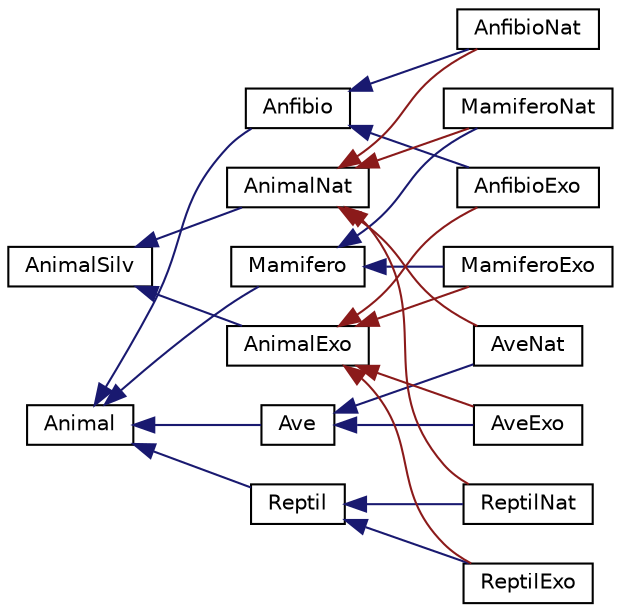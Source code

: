 digraph "Gráfico de Hierarquia de Classes"
{
  edge [fontname="Helvetica",fontsize="10",labelfontname="Helvetica",labelfontsize="10"];
  node [fontname="Helvetica",fontsize="10",shape=record];
  rankdir="LR";
  Node15 [label="Animal",height=0.2,width=0.4,color="black", fillcolor="white", style="filled",URL="$class_animal.html",tooltip="Classe base para todos os grupos de animais. "];
  Node15 -> Node16 [dir="back",color="midnightblue",fontsize="10",style="solid",fontname="Helvetica"];
  Node16 [label="Anfibio",height=0.2,width=0.4,color="black", fillcolor="white", style="filled",URL="$class_anfibio.html"];
  Node16 -> Node2 [dir="back",color="midnightblue",fontsize="10",style="solid",fontname="Helvetica"];
  Node2 [label="AnfibioExo",height=0.2,width=0.4,color="black", fillcolor="white", style="filled",URL="$class_anfibio_exo.html"];
  Node16 -> Node7 [dir="back",color="midnightblue",fontsize="10",style="solid",fontname="Helvetica"];
  Node7 [label="AnfibioNat",height=0.2,width=0.4,color="black", fillcolor="white", style="filled",URL="$class_anfibio_nat.html"];
  Node15 -> Node17 [dir="back",color="midnightblue",fontsize="10",style="solid",fontname="Helvetica"];
  Node17 [label="Ave",height=0.2,width=0.4,color="black", fillcolor="white", style="filled",URL="$class_ave.html"];
  Node17 -> Node3 [dir="back",color="midnightblue",fontsize="10",style="solid",fontname="Helvetica"];
  Node3 [label="AveExo",height=0.2,width=0.4,color="black", fillcolor="white", style="filled",URL="$class_ave_exo.html"];
  Node17 -> Node8 [dir="back",color="midnightblue",fontsize="10",style="solid",fontname="Helvetica"];
  Node8 [label="AveNat",height=0.2,width=0.4,color="black", fillcolor="white", style="filled",URL="$class_ave_nat.html"];
  Node15 -> Node18 [dir="back",color="midnightblue",fontsize="10",style="solid",fontname="Helvetica"];
  Node18 [label="Mamifero",height=0.2,width=0.4,color="black", fillcolor="white", style="filled",URL="$class_mamifero.html"];
  Node18 -> Node4 [dir="back",color="midnightblue",fontsize="10",style="solid",fontname="Helvetica"];
  Node4 [label="MamiferoExo",height=0.2,width=0.4,color="black", fillcolor="white", style="filled",URL="$class_mamifero_exo.html"];
  Node18 -> Node9 [dir="back",color="midnightblue",fontsize="10",style="solid",fontname="Helvetica"];
  Node9 [label="MamiferoNat",height=0.2,width=0.4,color="black", fillcolor="white", style="filled",URL="$class_mamifero_nat.html"];
  Node15 -> Node19 [dir="back",color="midnightblue",fontsize="10",style="solid",fontname="Helvetica"];
  Node19 [label="Reptil",height=0.2,width=0.4,color="black", fillcolor="white", style="filled",URL="$class_reptil.html"];
  Node19 -> Node5 [dir="back",color="midnightblue",fontsize="10",style="solid",fontname="Helvetica"];
  Node5 [label="ReptilExo",height=0.2,width=0.4,color="black", fillcolor="white", style="filled",URL="$class_reptil_exo.html"];
  Node19 -> Node10 [dir="back",color="midnightblue",fontsize="10",style="solid",fontname="Helvetica"];
  Node10 [label="ReptilNat",height=0.2,width=0.4,color="black", fillcolor="white", style="filled",URL="$class_reptil_nat.html"];
  Node0 [label="AnimalSilv",height=0.2,width=0.4,color="black", fillcolor="white", style="filled",URL="$class_animal_silv.html"];
  Node0 -> Node1 [dir="back",color="midnightblue",fontsize="10",style="solid",fontname="Helvetica"];
  Node1 [label="AnimalExo",height=0.2,width=0.4,color="black", fillcolor="white", style="filled",URL="$class_animal_exo.html"];
  Node1 -> Node2 [dir="back",color="firebrick4",fontsize="10",style="solid",fontname="Helvetica"];
  Node1 -> Node3 [dir="back",color="firebrick4",fontsize="10",style="solid",fontname="Helvetica"];
  Node1 -> Node4 [dir="back",color="firebrick4",fontsize="10",style="solid",fontname="Helvetica"];
  Node1 -> Node5 [dir="back",color="firebrick4",fontsize="10",style="solid",fontname="Helvetica"];
  Node0 -> Node6 [dir="back",color="midnightblue",fontsize="10",style="solid",fontname="Helvetica"];
  Node6 [label="AnimalNat",height=0.2,width=0.4,color="black", fillcolor="white", style="filled",URL="$class_animal_nat.html"];
  Node6 -> Node7 [dir="back",color="firebrick4",fontsize="10",style="solid",fontname="Helvetica"];
  Node6 -> Node8 [dir="back",color="firebrick4",fontsize="10",style="solid",fontname="Helvetica"];
  Node6 -> Node9 [dir="back",color="firebrick4",fontsize="10",style="solid",fontname="Helvetica"];
  Node6 -> Node10 [dir="back",color="firebrick4",fontsize="10",style="solid",fontname="Helvetica"];
}
